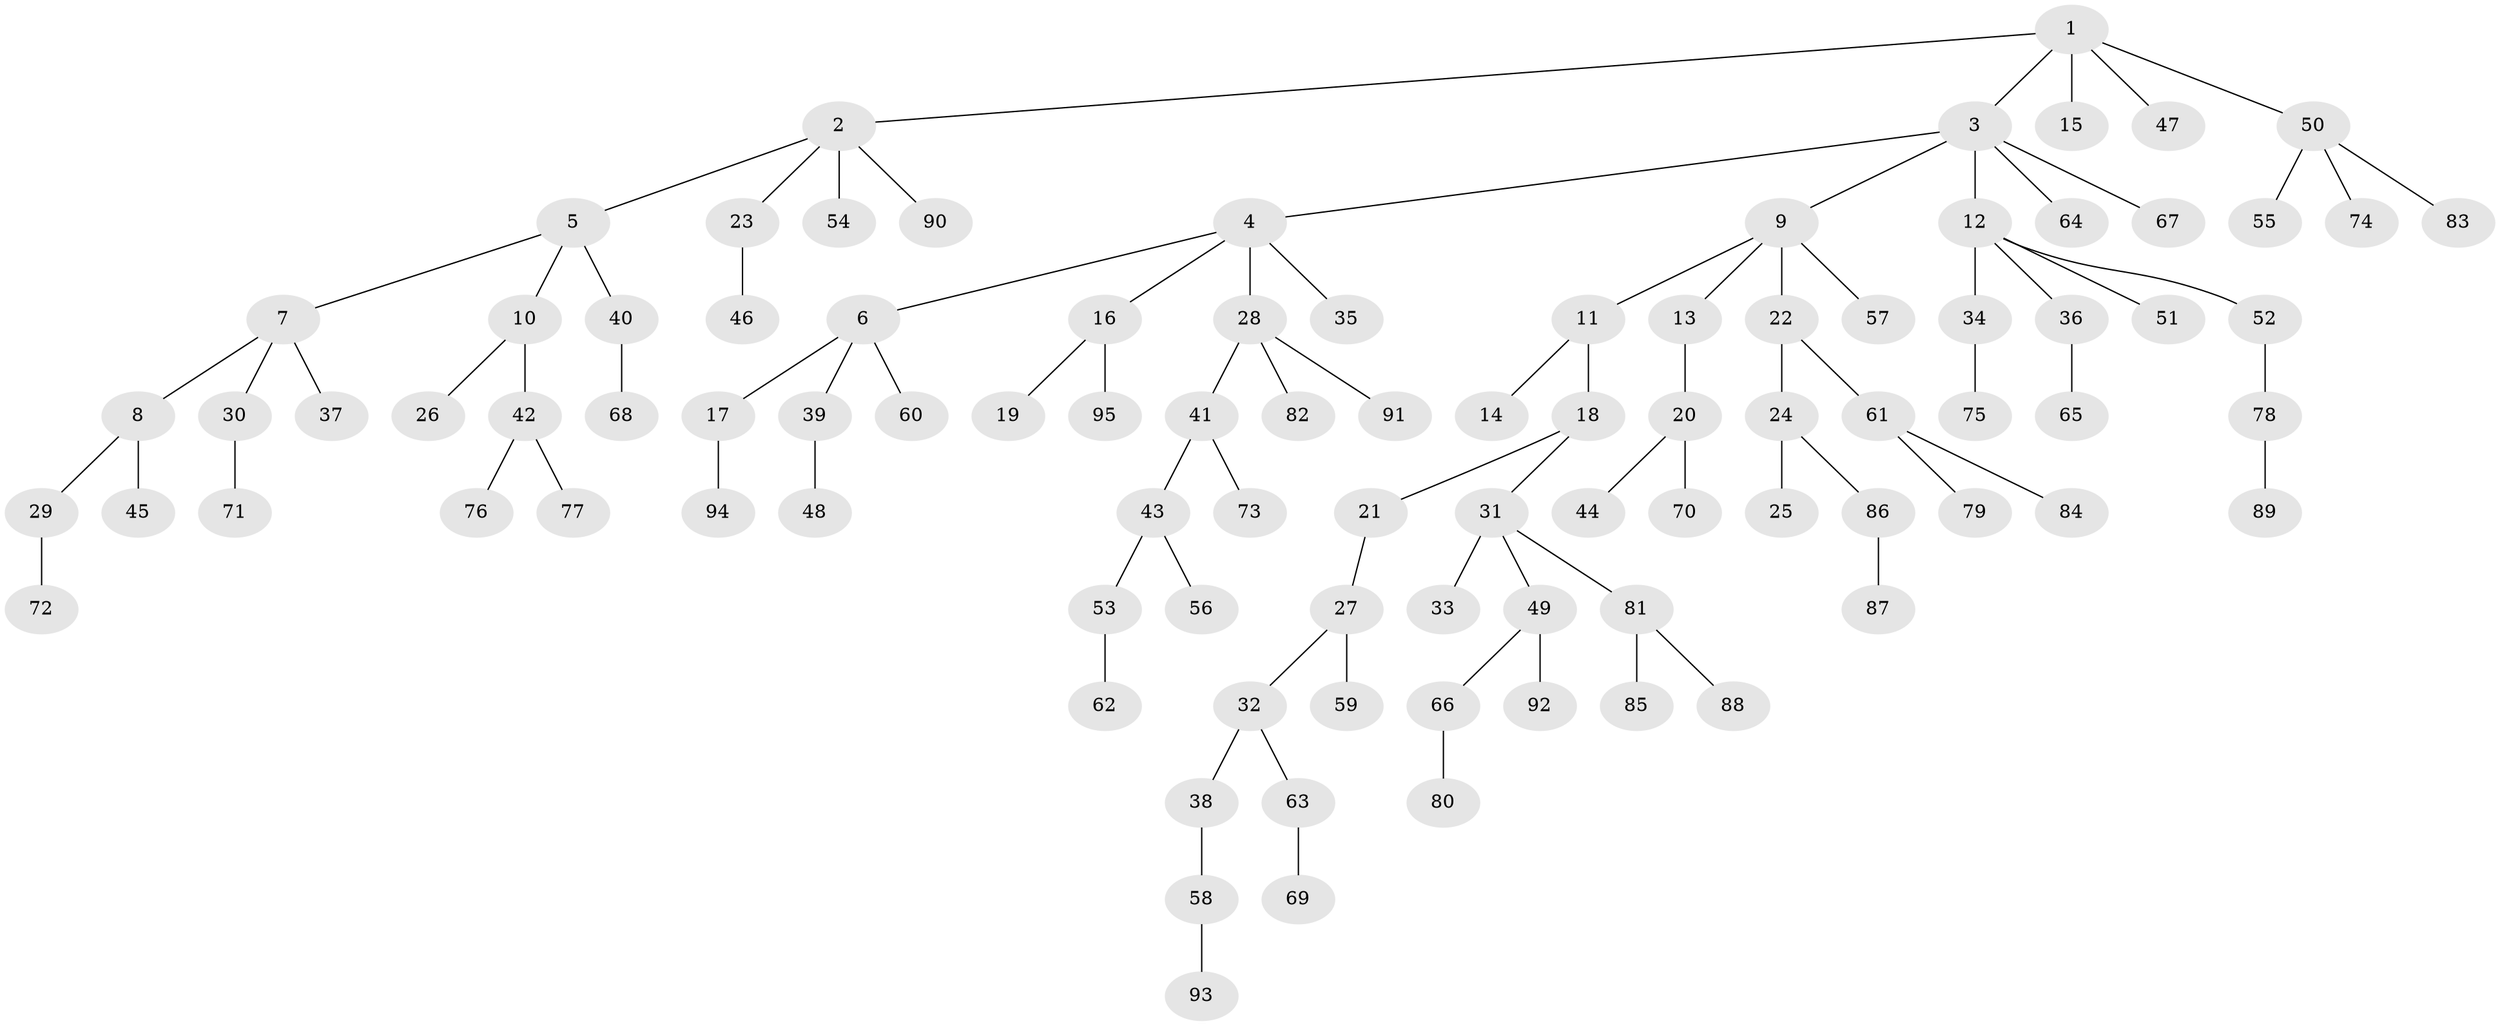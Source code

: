 // Generated by graph-tools (version 1.1) at 2025/36/03/09/25 02:36:35]
// undirected, 95 vertices, 94 edges
graph export_dot {
graph [start="1"]
  node [color=gray90,style=filled];
  1;
  2;
  3;
  4;
  5;
  6;
  7;
  8;
  9;
  10;
  11;
  12;
  13;
  14;
  15;
  16;
  17;
  18;
  19;
  20;
  21;
  22;
  23;
  24;
  25;
  26;
  27;
  28;
  29;
  30;
  31;
  32;
  33;
  34;
  35;
  36;
  37;
  38;
  39;
  40;
  41;
  42;
  43;
  44;
  45;
  46;
  47;
  48;
  49;
  50;
  51;
  52;
  53;
  54;
  55;
  56;
  57;
  58;
  59;
  60;
  61;
  62;
  63;
  64;
  65;
  66;
  67;
  68;
  69;
  70;
  71;
  72;
  73;
  74;
  75;
  76;
  77;
  78;
  79;
  80;
  81;
  82;
  83;
  84;
  85;
  86;
  87;
  88;
  89;
  90;
  91;
  92;
  93;
  94;
  95;
  1 -- 2;
  1 -- 3;
  1 -- 15;
  1 -- 47;
  1 -- 50;
  2 -- 5;
  2 -- 23;
  2 -- 54;
  2 -- 90;
  3 -- 4;
  3 -- 9;
  3 -- 12;
  3 -- 64;
  3 -- 67;
  4 -- 6;
  4 -- 16;
  4 -- 28;
  4 -- 35;
  5 -- 7;
  5 -- 10;
  5 -- 40;
  6 -- 17;
  6 -- 39;
  6 -- 60;
  7 -- 8;
  7 -- 30;
  7 -- 37;
  8 -- 29;
  8 -- 45;
  9 -- 11;
  9 -- 13;
  9 -- 22;
  9 -- 57;
  10 -- 26;
  10 -- 42;
  11 -- 14;
  11 -- 18;
  12 -- 34;
  12 -- 36;
  12 -- 51;
  12 -- 52;
  13 -- 20;
  16 -- 19;
  16 -- 95;
  17 -- 94;
  18 -- 21;
  18 -- 31;
  20 -- 44;
  20 -- 70;
  21 -- 27;
  22 -- 24;
  22 -- 61;
  23 -- 46;
  24 -- 25;
  24 -- 86;
  27 -- 32;
  27 -- 59;
  28 -- 41;
  28 -- 82;
  28 -- 91;
  29 -- 72;
  30 -- 71;
  31 -- 33;
  31 -- 49;
  31 -- 81;
  32 -- 38;
  32 -- 63;
  34 -- 75;
  36 -- 65;
  38 -- 58;
  39 -- 48;
  40 -- 68;
  41 -- 43;
  41 -- 73;
  42 -- 76;
  42 -- 77;
  43 -- 53;
  43 -- 56;
  49 -- 66;
  49 -- 92;
  50 -- 55;
  50 -- 74;
  50 -- 83;
  52 -- 78;
  53 -- 62;
  58 -- 93;
  61 -- 79;
  61 -- 84;
  63 -- 69;
  66 -- 80;
  78 -- 89;
  81 -- 85;
  81 -- 88;
  86 -- 87;
}
